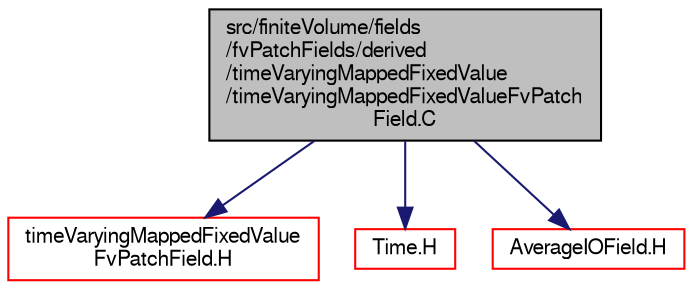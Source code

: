 digraph "src/finiteVolume/fields/fvPatchFields/derived/timeVaryingMappedFixedValue/timeVaryingMappedFixedValueFvPatchField.C"
{
  bgcolor="transparent";
  edge [fontname="FreeSans",fontsize="10",labelfontname="FreeSans",labelfontsize="10"];
  node [fontname="FreeSans",fontsize="10",shape=record];
  Node0 [label="src/finiteVolume/fields\l/fvPatchFields/derived\l/timeVaryingMappedFixedValue\l/timeVaryingMappedFixedValueFvPatch\lField.C",height=0.2,width=0.4,color="black", fillcolor="grey75", style="filled", fontcolor="black"];
  Node0 -> Node1 [color="midnightblue",fontsize="10",style="solid",fontname="FreeSans"];
  Node1 [label="timeVaryingMappedFixedValue\lFvPatchField.H",height=0.2,width=0.4,color="red",URL="$a02282.html"];
  Node0 -> Node253 [color="midnightblue",fontsize="10",style="solid",fontname="FreeSans"];
  Node253 [label="Time.H",height=0.2,width=0.4,color="red",URL="$a09311.html"];
  Node0 -> Node273 [color="midnightblue",fontsize="10",style="solid",fontname="FreeSans"];
  Node273 [label="AverageIOField.H",height=0.2,width=0.4,color="red",URL="$a02273.html"];
}
